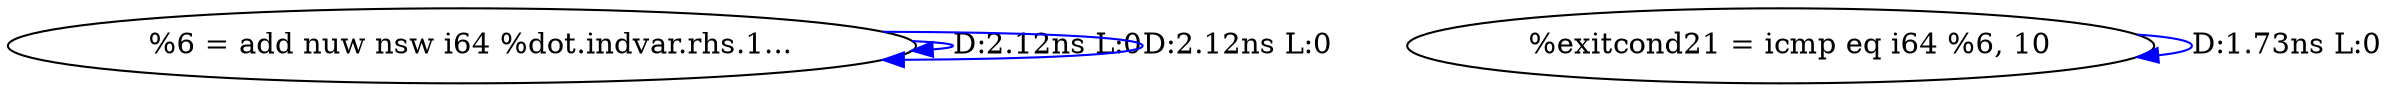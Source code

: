 digraph {
Node0x29b1d70[label="  %6 = add nuw nsw i64 %dot.indvar.rhs.1..."];
Node0x29b1d70 -> Node0x29b1d70[label="D:2.12ns L:0",color=blue];
Node0x29b1d70 -> Node0x29b1d70[label="D:2.12ns L:0",color=blue];
Node0x29b1e50[label="  %exitcond21 = icmp eq i64 %6, 10"];
Node0x29b1e50 -> Node0x29b1e50[label="D:1.73ns L:0",color=blue];
}
